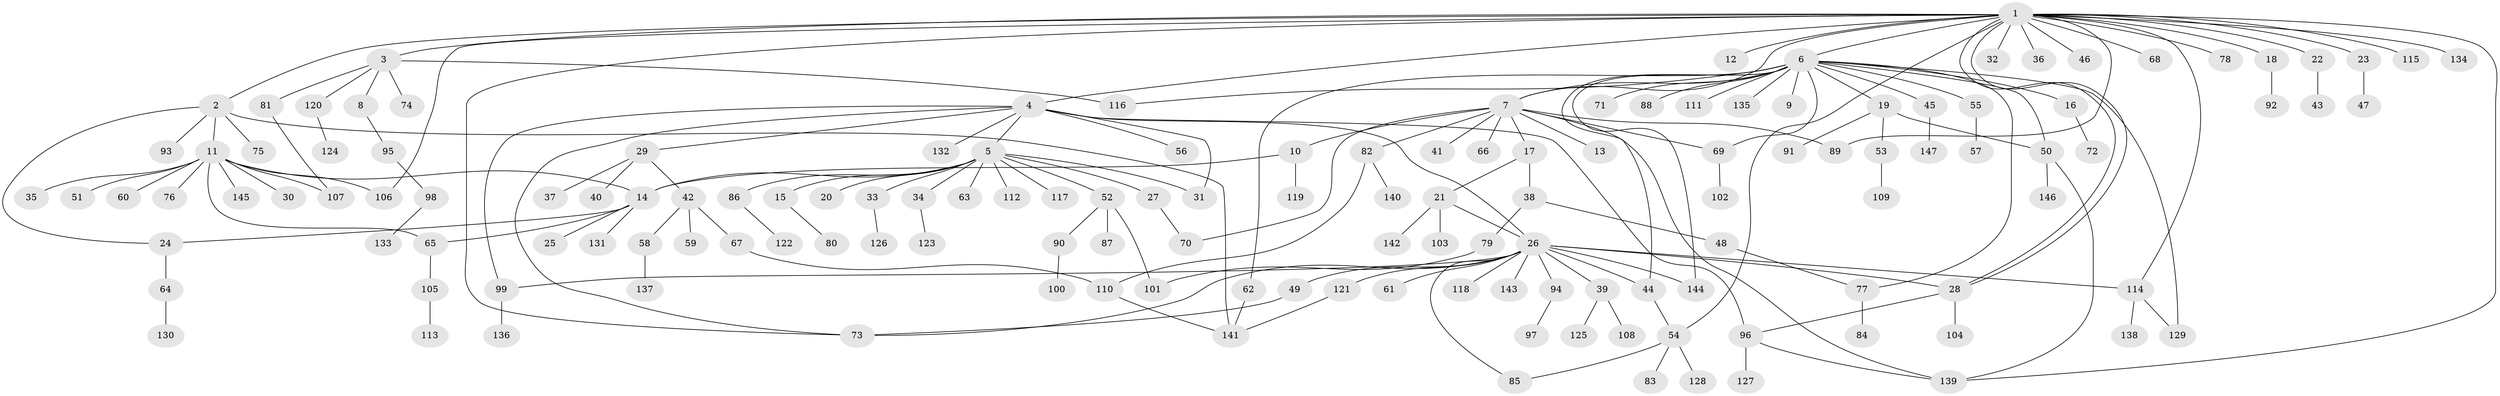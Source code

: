 // Generated by graph-tools (version 1.1) at 2025/01/03/09/25 03:01:46]
// undirected, 147 vertices, 182 edges
graph export_dot {
graph [start="1"]
  node [color=gray90,style=filled];
  1;
  2;
  3;
  4;
  5;
  6;
  7;
  8;
  9;
  10;
  11;
  12;
  13;
  14;
  15;
  16;
  17;
  18;
  19;
  20;
  21;
  22;
  23;
  24;
  25;
  26;
  27;
  28;
  29;
  30;
  31;
  32;
  33;
  34;
  35;
  36;
  37;
  38;
  39;
  40;
  41;
  42;
  43;
  44;
  45;
  46;
  47;
  48;
  49;
  50;
  51;
  52;
  53;
  54;
  55;
  56;
  57;
  58;
  59;
  60;
  61;
  62;
  63;
  64;
  65;
  66;
  67;
  68;
  69;
  70;
  71;
  72;
  73;
  74;
  75;
  76;
  77;
  78;
  79;
  80;
  81;
  82;
  83;
  84;
  85;
  86;
  87;
  88;
  89;
  90;
  91;
  92;
  93;
  94;
  95;
  96;
  97;
  98;
  99;
  100;
  101;
  102;
  103;
  104;
  105;
  106;
  107;
  108;
  109;
  110;
  111;
  112;
  113;
  114;
  115;
  116;
  117;
  118;
  119;
  120;
  121;
  122;
  123;
  124;
  125;
  126;
  127;
  128;
  129;
  130;
  131;
  132;
  133;
  134;
  135;
  136;
  137;
  138;
  139;
  140;
  141;
  142;
  143;
  144;
  145;
  146;
  147;
  1 -- 2;
  1 -- 3;
  1 -- 4;
  1 -- 6;
  1 -- 7;
  1 -- 12;
  1 -- 18;
  1 -- 22;
  1 -- 23;
  1 -- 28;
  1 -- 28;
  1 -- 32;
  1 -- 36;
  1 -- 46;
  1 -- 54;
  1 -- 68;
  1 -- 73;
  1 -- 78;
  1 -- 89;
  1 -- 106;
  1 -- 114;
  1 -- 115;
  1 -- 134;
  1 -- 139;
  2 -- 11;
  2 -- 24;
  2 -- 75;
  2 -- 93;
  2 -- 141;
  3 -- 8;
  3 -- 74;
  3 -- 81;
  3 -- 116;
  3 -- 120;
  4 -- 5;
  4 -- 26;
  4 -- 29;
  4 -- 31;
  4 -- 56;
  4 -- 73;
  4 -- 96;
  4 -- 99;
  4 -- 132;
  5 -- 14;
  5 -- 15;
  5 -- 20;
  5 -- 27;
  5 -- 31;
  5 -- 33;
  5 -- 34;
  5 -- 52;
  5 -- 63;
  5 -- 86;
  5 -- 112;
  5 -- 117;
  6 -- 7;
  6 -- 9;
  6 -- 16;
  6 -- 19;
  6 -- 44;
  6 -- 45;
  6 -- 50;
  6 -- 55;
  6 -- 62;
  6 -- 69;
  6 -- 71;
  6 -- 77;
  6 -- 88;
  6 -- 111;
  6 -- 116;
  6 -- 129;
  6 -- 135;
  6 -- 144;
  7 -- 10;
  7 -- 13;
  7 -- 17;
  7 -- 41;
  7 -- 66;
  7 -- 69;
  7 -- 70;
  7 -- 82;
  7 -- 89;
  7 -- 139;
  8 -- 95;
  10 -- 14;
  10 -- 119;
  11 -- 14;
  11 -- 30;
  11 -- 35;
  11 -- 51;
  11 -- 60;
  11 -- 65;
  11 -- 76;
  11 -- 106;
  11 -- 107;
  11 -- 145;
  14 -- 24;
  14 -- 25;
  14 -- 65;
  14 -- 131;
  15 -- 80;
  16 -- 72;
  17 -- 21;
  17 -- 38;
  18 -- 92;
  19 -- 50;
  19 -- 53;
  19 -- 91;
  21 -- 26;
  21 -- 103;
  21 -- 142;
  22 -- 43;
  23 -- 47;
  24 -- 64;
  26 -- 28;
  26 -- 39;
  26 -- 44;
  26 -- 49;
  26 -- 61;
  26 -- 73;
  26 -- 85;
  26 -- 94;
  26 -- 99;
  26 -- 114;
  26 -- 118;
  26 -- 121;
  26 -- 143;
  26 -- 144;
  27 -- 70;
  28 -- 96;
  28 -- 104;
  29 -- 37;
  29 -- 40;
  29 -- 42;
  33 -- 126;
  34 -- 123;
  38 -- 48;
  38 -- 79;
  39 -- 108;
  39 -- 125;
  42 -- 58;
  42 -- 59;
  42 -- 67;
  44 -- 54;
  45 -- 147;
  48 -- 77;
  49 -- 73;
  50 -- 139;
  50 -- 146;
  52 -- 87;
  52 -- 90;
  52 -- 101;
  53 -- 109;
  54 -- 83;
  54 -- 85;
  54 -- 128;
  55 -- 57;
  58 -- 137;
  62 -- 141;
  64 -- 130;
  65 -- 105;
  67 -- 110;
  69 -- 102;
  77 -- 84;
  79 -- 101;
  81 -- 107;
  82 -- 110;
  82 -- 140;
  86 -- 122;
  90 -- 100;
  94 -- 97;
  95 -- 98;
  96 -- 127;
  96 -- 139;
  98 -- 133;
  99 -- 136;
  105 -- 113;
  110 -- 141;
  114 -- 129;
  114 -- 138;
  120 -- 124;
  121 -- 141;
}
